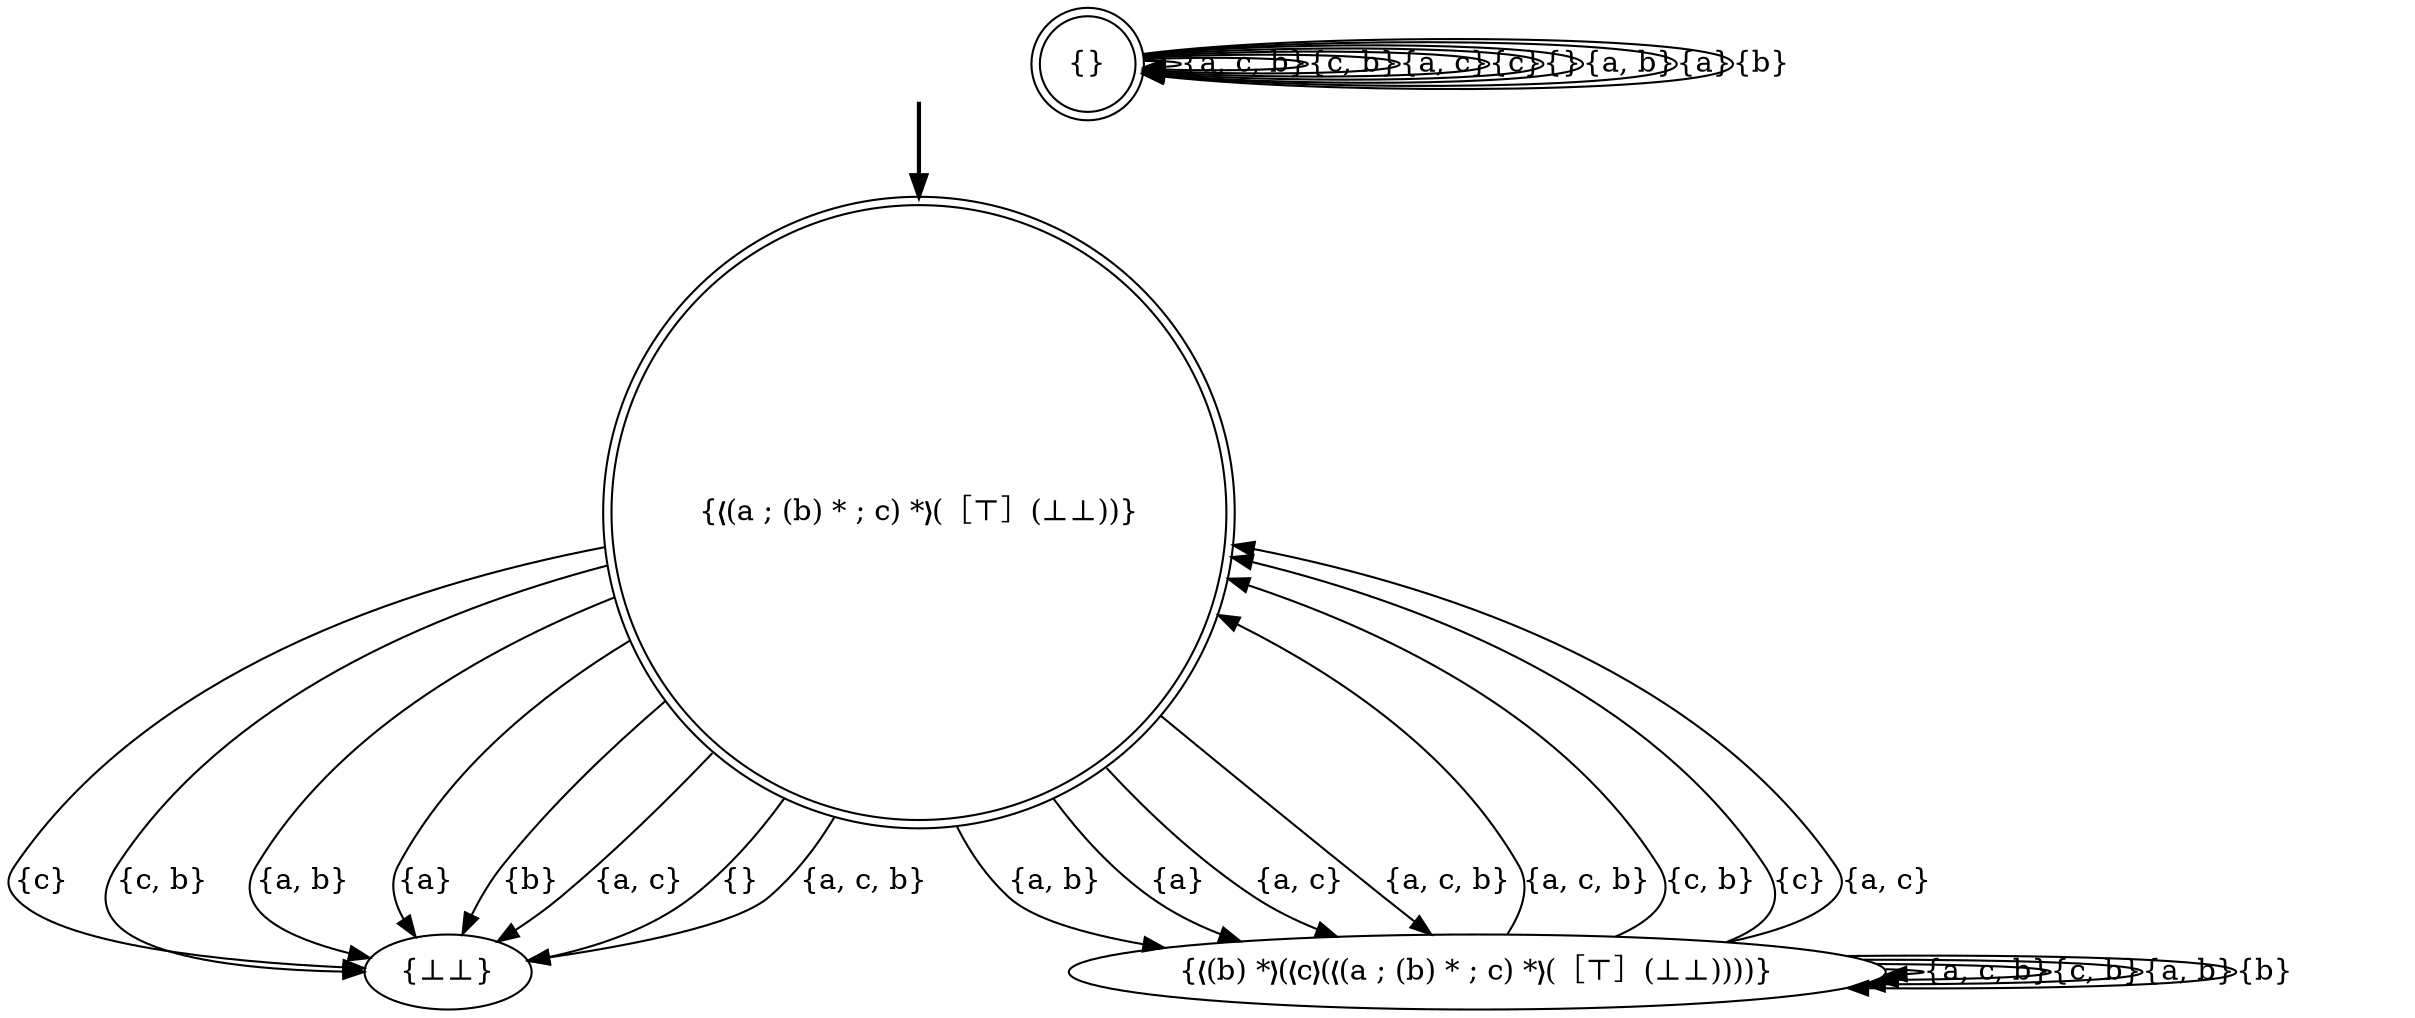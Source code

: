 digraph {
	fake0 [style=invisible]
	"{⊥⊥}"
	"{❬(a ; (b) * ; c) *❭(［⊤］(⊥⊥))}" [root=true shape=doublecircle]
	"{❬(b) *❭(❬c❭(❬(a ; (b) * ; c) *❭(［⊤］(⊥⊥))))}"
	"{}" [shape=doublecircle]
	fake0 -> "{❬(a ; (b) * ; c) *❭(［⊤］(⊥⊥))}" [style=bold]
	"{❬(a ; (b) * ; c) *❭(［⊤］(⊥⊥))}" -> "{⊥⊥}" [label="{c}"]
	"{❬(b) *❭(❬c❭(❬(a ; (b) * ; c) *❭(［⊤］(⊥⊥))))}" -> "{❬(a ; (b) * ; c) *❭(［⊤］(⊥⊥))}" [label="{a, c, b}"]
	"{❬(b) *❭(❬c❭(❬(a ; (b) * ; c) *❭(［⊤］(⊥⊥))))}" -> "{❬(b) *❭(❬c❭(❬(a ; (b) * ; c) *❭(［⊤］(⊥⊥))))}" [label="{a, c, b}"]
	"{}" -> "{}" [label="{a, c, b}"]
	"{❬(b) *❭(❬c❭(❬(a ; (b) * ; c) *❭(［⊤］(⊥⊥))))}" -> "{❬(a ; (b) * ; c) *❭(［⊤］(⊥⊥))}" [label="{c, b}"]
	"{❬(b) *❭(❬c❭(❬(a ; (b) * ; c) *❭(［⊤］(⊥⊥))))}" -> "{❬(b) *❭(❬c❭(❬(a ; (b) * ; c) *❭(［⊤］(⊥⊥))))}" [label="{c, b}"]
	"{❬(a ; (b) * ; c) *❭(［⊤］(⊥⊥))}" -> "{⊥⊥}" [label="{c, b}"]
	"{❬(a ; (b) * ; c) *❭(［⊤］(⊥⊥))}" -> "{❬(b) *❭(❬c❭(❬(a ; (b) * ; c) *❭(［⊤］(⊥⊥))))}" [label="{a, b}"]
	"{❬(a ; (b) * ; c) *❭(［⊤］(⊥⊥))}" -> "{⊥⊥}" [label="{a, b}"]
	"{❬(a ; (b) * ; c) *❭(［⊤］(⊥⊥))}" -> "{⊥⊥}" [label="{a}"]
	"{❬(a ; (b) * ; c) *❭(［⊤］(⊥⊥))}" -> "{❬(b) *❭(❬c❭(❬(a ; (b) * ; c) *❭(［⊤］(⊥⊥))))}" [label="{a}"]
	"{❬(a ; (b) * ; c) *❭(［⊤］(⊥⊥))}" -> "{⊥⊥}" [label="{b}"]
	"{}" -> "{}" [label="{c, b}"]
	"{}" -> "{}" [label="{a, c}"]
	"{❬(b) *❭(❬c❭(❬(a ; (b) * ; c) *❭(［⊤］(⊥⊥))))}" -> "{❬(a ; (b) * ; c) *❭(［⊤］(⊥⊥))}" [label="{c}"]
	"{}" -> "{}" [label="{c}"]
	"{}" -> "{}" [label="{}"]
	"{❬(a ; (b) * ; c) *❭(［⊤］(⊥⊥))}" -> "{⊥⊥}" [label="{a, c}"]
	"{❬(a ; (b) * ; c) *❭(［⊤］(⊥⊥))}" -> "{❬(b) *❭(❬c❭(❬(a ; (b) * ; c) *❭(［⊤］(⊥⊥))))}" [label="{a, c}"]
	"{❬(b) *❭(❬c❭(❬(a ; (b) * ; c) *❭(［⊤］(⊥⊥))))}" -> "{❬(b) *❭(❬c❭(❬(a ; (b) * ; c) *❭(［⊤］(⊥⊥))))}" [label="{a, b}"]
	"{❬(b) *❭(❬c❭(❬(a ; (b) * ; c) *❭(［⊤］(⊥⊥))))}" -> "{❬(a ; (b) * ; c) *❭(［⊤］(⊥⊥))}" [label="{a, c}"]
	"{❬(a ; (b) * ; c) *❭(［⊤］(⊥⊥))}" -> "{⊥⊥}" [label="{}"]
	"{}" -> "{}" [label="{a, b}"]
	"{}" -> "{}" [label="{a}"]
	"{❬(a ; (b) * ; c) *❭(［⊤］(⊥⊥))}" -> "{❬(b) *❭(❬c❭(❬(a ; (b) * ; c) *❭(［⊤］(⊥⊥))))}" [label="{a, c, b}"]
	"{❬(a ; (b) * ; c) *❭(［⊤］(⊥⊥))}" -> "{⊥⊥}" [label="{a, c, b}"]
	"{❬(b) *❭(❬c❭(❬(a ; (b) * ; c) *❭(［⊤］(⊥⊥))))}" -> "{❬(b) *❭(❬c❭(❬(a ; (b) * ; c) *❭(［⊤］(⊥⊥))))}" [label="{b}"]
	"{}" -> "{}" [label="{b}"]
}
